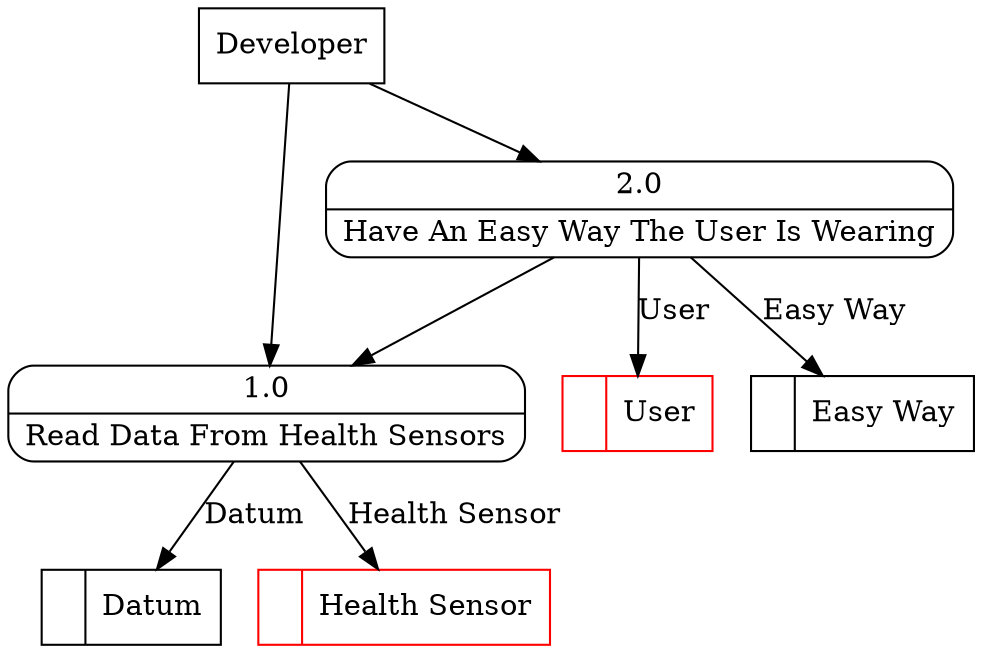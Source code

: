 digraph dfd2{ 
node[shape=record]
200 [label="<f0>  |<f1> User " color=red];
201 [label="<f0>  |<f1> Datum " ];
202 [label="<f0>  |<f1> Easy Way " ];
203 [label="<f0>  |<f1> Health Sensor " color=red];
204 [label="Developer" shape=box];
205 [label="{<f0> 1.0|<f1> Read Data From Health Sensors }" shape=Mrecord];
206 [label="{<f0> 2.0|<f1> Have An Easy Way The User Is Wearing }" shape=Mrecord];
204 -> 205
204 -> 206
205 -> 201 [label="Datum"]
205 -> 203 [label="Health Sensor"]
206 -> 205
206 -> 202 [label="Easy Way"]
206 -> 200 [label="User"]
}